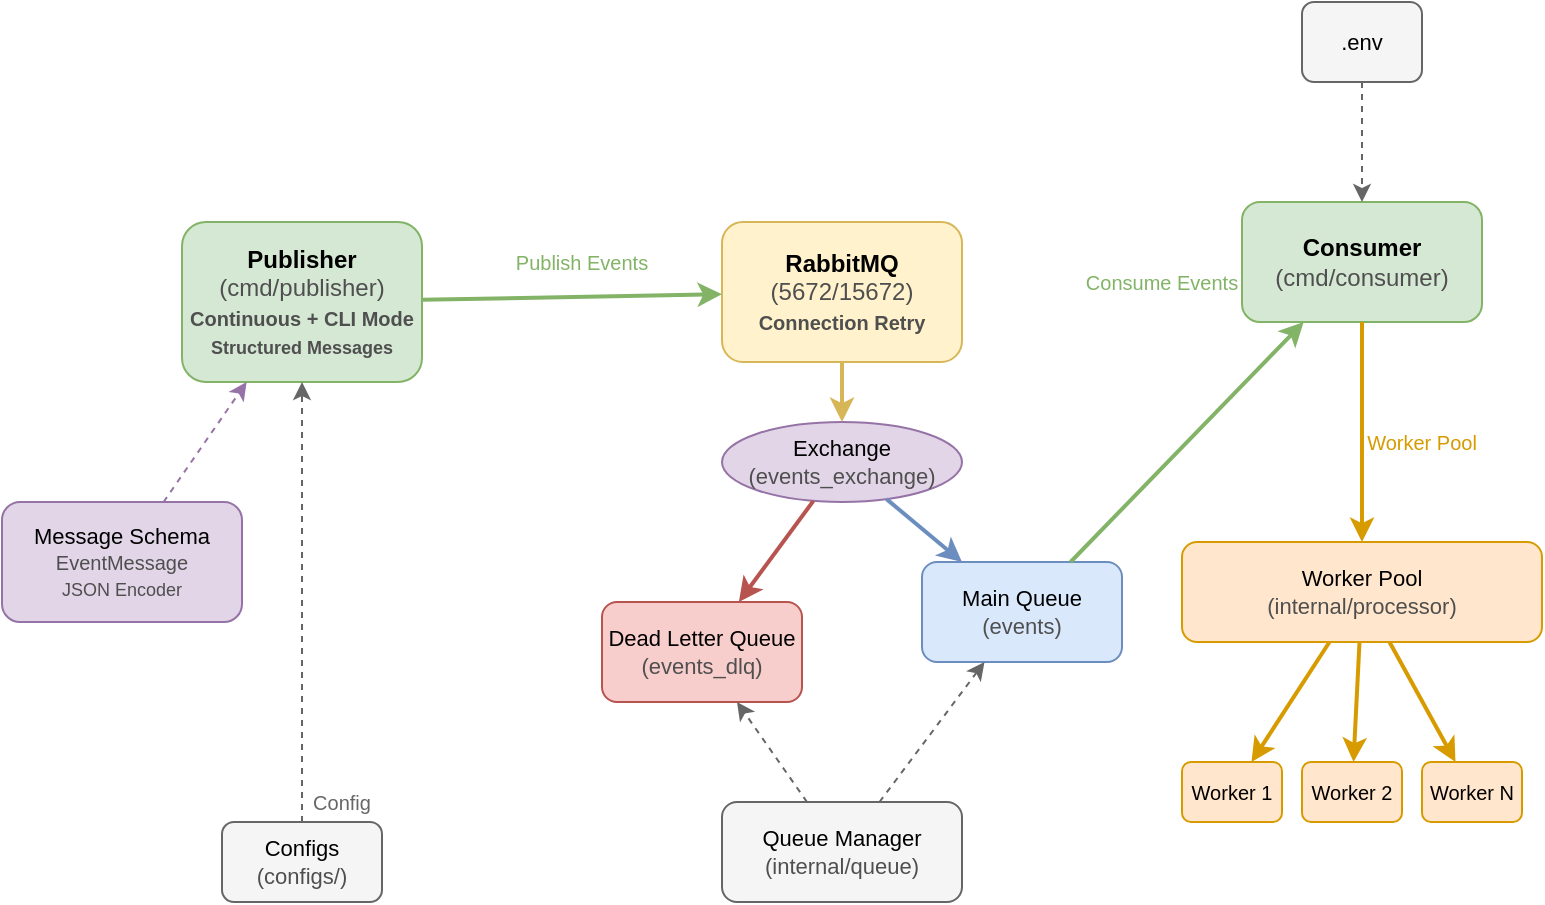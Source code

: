 <mxfile>
    <diagram name="Gohopper Architecture" id="architecture">
        <mxGraphModel dx="1984" dy="1435" grid="1" gridSize="10" guides="1" tooltips="1" connect="1" arrows="1" fold="1" page="1" pageScale="1" pageWidth="1169" pageHeight="827" math="0" shadow="0">
            <root>
                <mxCell id="0"/>
                <mxCell id="1" parent="0"/>
                <mxCell id="publisher" value="Publisher&lt;br&gt;&lt;span style=&quot;font-weight: normal;&quot;&gt;&lt;font style=&quot;color: rgb(79, 79, 79);&quot;&gt;(cmd/publisher)&lt;/font&gt;&lt;/span&gt;&lt;br&gt;&lt;font style=&quot;color: rgb(79, 79, 79); font-size: 10px;&quot;&gt;Continuous + CLI Mode&lt;/font&gt;&lt;br&gt;&lt;font style=&quot;color: rgb(79, 79, 79); font-size: 9px;&quot;&gt;Structured Messages&lt;/font&gt;" style="rounded=1;whiteSpace=wrap;html=1;fillColor=#d5e8d4;strokeColor=#82b366;fontSize=12;fontStyle=1;" parent="1" vertex="1">
                    <mxGeometry x="30" y="100" width="120" height="80" as="geometry"/>
                </mxCell>
                <mxCell id="rabbitmq" value="RabbitMQ&lt;br&gt;&lt;font style=&quot;color: rgb(79, 79, 79); font-weight: normal;&quot;&gt;(5672/15672)&lt;/font&gt;&lt;br&gt;&lt;font style=&quot;color: rgb(79, 79, 79); font-size: 10px;&quot;&gt;Connection Retry&lt;/font&gt;" style="rounded=1;whiteSpace=wrap;html=1;fillColor=#fff2cc;strokeColor=#d6b656;fontSize=12;fontStyle=1;" parent="1" vertex="1">
                    <mxGeometry x="300" y="100" width="120" height="70" as="geometry"/>
                </mxCell>
                <mxCell id="exchange" value="Exchange&lt;br&gt;&lt;font style=&quot;color: rgb(79, 79, 79);&quot;&gt;(events_exchange)&lt;/font&gt;" style="ellipse;whiteSpace=wrap;html=1;fillColor=#e1d5e7;strokeColor=#9673a6;fontSize=11;" parent="1" vertex="1">
                    <mxGeometry x="300" y="200" width="120" height="40" as="geometry"/>
                </mxCell>
                <mxCell id="mainQueue" value="Main Queue&lt;br&gt;&lt;font style=&quot;color: rgb(79, 79, 79);&quot;&gt;(events)&lt;/font&gt;" style="rounded=1;whiteSpace=wrap;html=1;fillColor=#dae8fc;strokeColor=#6c8ebf;fontSize=11;" parent="1" vertex="1">
                    <mxGeometry x="400" y="270" width="100" height="50" as="geometry"/>
                </mxCell>
                <mxCell id="dlq" value="Dead Letter Queue&lt;br&gt;&lt;font style=&quot;color: rgb(79, 79, 79);&quot;&gt;(events_dlq)&lt;/font&gt;" style="rounded=1;whiteSpace=wrap;html=1;fillColor=#f8cecc;strokeColor=#b85450;fontSize=11;" parent="1" vertex="1">
                    <mxGeometry x="240" y="290" width="100" height="50" as="geometry"/>
                </mxCell>
                <mxCell id="consumer" value="Consumer&lt;br&gt;&lt;span style=&quot;font-weight: normal;&quot;&gt;&lt;font style=&quot;color: rgb(79, 79, 79);&quot;&gt;(cmd/consumer)&lt;/font&gt;&lt;/span&gt;" style="rounded=1;whiteSpace=wrap;html=1;fillColor=#d5e8d4;strokeColor=#82b366;fontSize=12;fontStyle=1;" parent="1" vertex="1">
                    <mxGeometry x="560" y="90" width="120" height="60" as="geometry"/>
                </mxCell>
                <mxCell id="workerPool" value="Worker Pool&lt;br&gt;&lt;font style=&quot;color: rgb(79, 79, 79);&quot;&gt;(internal/processor)&lt;/font&gt;" style="rounded=1;whiteSpace=wrap;html=1;fillColor=#ffe6cc;strokeColor=#d79b00;fontSize=11;" parent="1" vertex="1">
                    <mxGeometry x="530" y="260" width="180" height="50" as="geometry"/>
                </mxCell>
                <mxCell id="worker1" value="Worker 1" style="rounded=1;whiteSpace=wrap;html=1;fillColor=#ffe6cc;strokeColor=#d79b00;fontSize=10;" parent="1" vertex="1">
                    <mxGeometry x="530" y="370" width="50" height="30" as="geometry"/>
                </mxCell>
                <mxCell id="worker2" value="Worker 2" style="rounded=1;whiteSpace=wrap;html=1;fillColor=#ffe6cc;strokeColor=#d79b00;fontSize=10;" parent="1" vertex="1">
                    <mxGeometry x="590" y="370" width="50" height="30" as="geometry"/>
                </mxCell>
                <mxCell id="worker3" value="Worker N" style="rounded=1;whiteSpace=wrap;html=1;fillColor=#ffe6cc;strokeColor=#d79b00;fontSize=10;" parent="1" vertex="1">
                    <mxGeometry x="650" y="370" width="50" height="30" as="geometry"/>
                </mxCell>
                <mxCell id="queueManager" value="Queue Manager&lt;br&gt;&lt;font style=&quot;color: rgb(79, 79, 79);&quot;&gt;(internal/queue)&lt;/font&gt;" style="rounded=1;whiteSpace=wrap;html=1;fillColor=#f5f5f5;strokeColor=#666666;fontSize=11;" parent="1" vertex="1">
                    <mxGeometry x="300" y="390" width="120" height="50" as="geometry"/>
                </mxCell>
                <mxCell id="configs" value="Configs&lt;br&gt;&lt;font style=&quot;color: rgb(79, 79, 79);&quot;&gt;(configs/)&lt;/font&gt;" style="rounded=1;whiteSpace=wrap;html=1;fillColor=#f5f5f5;strokeColor=#666666;fontSize=11;" parent="1" vertex="1">
                    <mxGeometry x="50" y="400" width="80" height="40" as="geometry"/>
                </mxCell>
                <mxCell id="env" value=".env" style="rounded=1;whiteSpace=wrap;html=1;fillColor=#f5f5f5;strokeColor=#666666;fontSize=11;" parent="1" vertex="1">
                    <mxGeometry x="590" y="-10" width="60" height="40" as="geometry"/>
                </mxCell>
                <mxCell id="messageSchema" value="Message Schema&lt;br&gt;&lt;font style=&quot;color: rgb(79, 79, 79); font-size: 10px;&quot;&gt;EventMessage&lt;/font&gt;&lt;br&gt;&lt;font style=&quot;color: rgb(79, 79, 79); font-size: 9px;&quot;&gt;JSON Encoder&lt;/font&gt;" style="rounded=1;whiteSpace=wrap;html=1;fillColor=#e1d5e7;strokeColor=#9673a6;fontSize=11;" vertex="1" parent="1">
                    <mxGeometry x="-60" y="240" width="120" height="60" as="geometry"/>
                </mxCell>
                <mxCell id="conn1" value="" style="endArrow=classic;html=1;rounded=0;strokeWidth=2;strokeColor=#82b366;" parent="1" source="publisher" target="rabbitmq" edge="1">
                    <mxGeometry width="50" height="50" relative="1" as="geometry">
                        <mxPoint x="200" y="130" as="sourcePoint"/>
                        <mxPoint x="250" y="80" as="targetPoint"/>
                    </mxGeometry>
                </mxCell>
                <mxCell id="conn2" value="" style="endArrow=classic;html=1;rounded=0;strokeWidth=2;strokeColor=#d6b656;" parent="1" source="rabbitmq" target="exchange" edge="1">
                    <mxGeometry width="50" height="50" relative="1" as="geometry">
                        <mxPoint x="360" y="160" as="sourcePoint"/>
                        <mxPoint x="360" y="200" as="targetPoint"/>
                    </mxGeometry>
                </mxCell>
                <mxCell id="conn3" value="" style="endArrow=classic;html=1;rounded=0;strokeWidth=2;strokeColor=#6c8ebf;" parent="1" source="exchange" target="mainQueue" edge="1">
                    <mxGeometry width="50" height="50" relative="1" as="geometry">
                        <mxPoint x="320" y="240" as="sourcePoint"/>
                        <mxPoint x="250" y="300" as="targetPoint"/>
                    </mxGeometry>
                </mxCell>
                <mxCell id="conn4" value="" style="endArrow=classic;html=1;rounded=0;strokeWidth=2;strokeColor=#b85450;" parent="1" source="exchange" target="dlq" edge="1">
                    <mxGeometry width="50" height="50" relative="1" as="geometry">
                        <mxPoint x="400" y="240" as="sourcePoint"/>
                        <mxPoint x="450" y="300" as="targetPoint"/>
                    </mxGeometry>
                </mxCell>
                <mxCell id="conn5" value="" style="endArrow=classic;html=1;rounded=0;strokeWidth=2;strokeColor=#82b366;" parent="1" source="mainQueue" target="consumer" edge="1">
                    <mxGeometry width="50" height="50" relative="1" as="geometry">
                        <mxPoint x="300" y="325" as="sourcePoint"/>
                        <mxPoint x="550" y="160" as="targetPoint"/>
                    </mxGeometry>
                </mxCell>
                <mxCell id="conn6" value="" style="endArrow=classic;html=1;rounded=0;strokeWidth=2;strokeColor=#d79b00;" parent="1" source="consumer" target="workerPool" edge="1">
                    <mxGeometry width="50" height="50" relative="1" as="geometry">
                        <mxPoint x="610" y="160" as="sourcePoint"/>
                        <mxPoint x="610" y="200" as="targetPoint"/>
                    </mxGeometry>
                </mxCell>
                <mxCell id="conn7" value="" style="endArrow=classic;html=1;rounded=0;strokeWidth=2;strokeColor=#d79b00;" parent="1" source="workerPool" target="worker1" edge="1">
                    <mxGeometry width="50" height="50" relative="1" as="geometry">
                        <mxPoint x="610" y="300" as="sourcePoint"/>
                        <mxPoint x="555" y="330" as="targetPoint"/>
                    </mxGeometry>
                </mxCell>
                <mxCell id="conn8" value="" style="endArrow=classic;html=1;rounded=0;strokeWidth=2;strokeColor=#d79b00;" parent="1" source="workerPool" target="worker2" edge="1">
                    <mxGeometry width="50" height="50" relative="1" as="geometry">
                        <mxPoint x="610" y="300" as="sourcePoint"/>
                        <mxPoint x="615" y="330" as="targetPoint"/>
                    </mxGeometry>
                </mxCell>
                <mxCell id="conn9" value="" style="endArrow=classic;html=1;rounded=0;strokeWidth=2;strokeColor=#d79b00;" parent="1" source="workerPool" target="worker3" edge="1">
                    <mxGeometry width="50" height="50" relative="1" as="geometry">
                        <mxPoint x="610" y="300" as="sourcePoint"/>
                        <mxPoint x="675" y="330" as="targetPoint"/>
                    </mxGeometry>
                </mxCell>
                <mxCell id="conn10" value="" style="endArrow=classic;html=1;rounded=0;strokeWidth=1;strokeColor=#666666;dashed=1;" parent="1" source="queueManager" target="mainQueue" edge="1">
                    <mxGeometry width="50" height="50" relative="1" as="geometry">
                        <mxPoint x="170" y="325" as="sourcePoint"/>
                        <mxPoint x="200" y="325" as="targetPoint"/>
                    </mxGeometry>
                </mxCell>
                <mxCell id="conn11" value="" style="endArrow=classic;html=1;rounded=0;strokeWidth=1;strokeColor=#666666;dashed=1;" parent="1" source="queueManager" target="dlq" edge="1">
                    <mxGeometry width="50" height="50" relative="1" as="geometry">
                        <mxPoint x="170" y="325" as="sourcePoint"/>
                        <mxPoint x="400" y="325" as="targetPoint"/>
                    </mxGeometry>
                </mxCell>
                <mxCell id="conn12" value="" style="endArrow=classic;html=1;rounded=0;strokeWidth=1;strokeColor=#666666;dashed=1;" parent="1" source="configs" target="publisher" edge="1">
                    <mxGeometry width="50" height="50" relative="1" as="geometry">
                        <mxPoint x="90" y="400" as="sourcePoint"/>
                        <mxPoint x="110" y="160" as="targetPoint"/>
                    </mxGeometry>
                </mxCell>
                <mxCell id="conn14" value="" style="endArrow=classic;html=1;rounded=0;strokeWidth=1;strokeColor=#9673a6;dashed=1;" edge="1" parent="1" source="messageSchema" target="publisher">
                    <mxGeometry width="50" height="50" relative="1" as="geometry">
                        <mxPoint x="90" y="200" as="sourcePoint"/>
                        <mxPoint x="90" y="180" as="targetPoint"/>
                    </mxGeometry>
                </mxCell>
                <mxCell id="conn13" value="" style="endArrow=classic;html=1;rounded=0;strokeWidth=1;strokeColor=#666666;dashed=1;" parent="1" source="env" target="consumer" edge="1">
                    <mxGeometry width="50" height="50" relative="1" as="geometry">
                        <mxPoint x="180" y="420" as="sourcePoint"/>
                        <mxPoint x="610" y="160" as="targetPoint"/>
                    </mxGeometry>
                </mxCell>
                <mxCell id="label1" value="Publish Events" style="text;html=1;strokeColor=none;fillColor=none;align=center;verticalAlign=middle;whiteSpace=wrap;rounded=0;fontSize=10;fontColor=#82b366;" parent="1" vertex="1">
                    <mxGeometry x="190" y="110" width="80" height="20" as="geometry"/>
                </mxCell>
                <mxCell id="label2" value="Consume Events" style="text;html=1;strokeColor=none;fillColor=none;align=center;verticalAlign=middle;whiteSpace=wrap;rounded=0;fontSize=10;fontColor=#82b366;" parent="1" vertex="1">
                    <mxGeometry x="480" y="120" width="80" height="20" as="geometry"/>
                </mxCell>
                <mxCell id="label3" value="Worker Pool" style="text;html=1;strokeColor=none;fillColor=none;align=center;verticalAlign=middle;whiteSpace=wrap;rounded=0;fontSize=10;fontColor=#d79b00;" parent="1" vertex="1">
                    <mxGeometry x="620" y="200" width="60" height="20" as="geometry"/>
                </mxCell>
                <mxCell id="label4" value="Config" style="text;html=1;strokeColor=none;fillColor=none;align=center;verticalAlign=middle;whiteSpace=wrap;rounded=0;fontSize=10;fontColor=#666666;" parent="1" vertex="1">
                    <mxGeometry x="90" y="380" width="40" height="20" as="geometry"/>
                </mxCell>
            </root>
        </mxGraphModel>
    </diagram>
</mxfile>